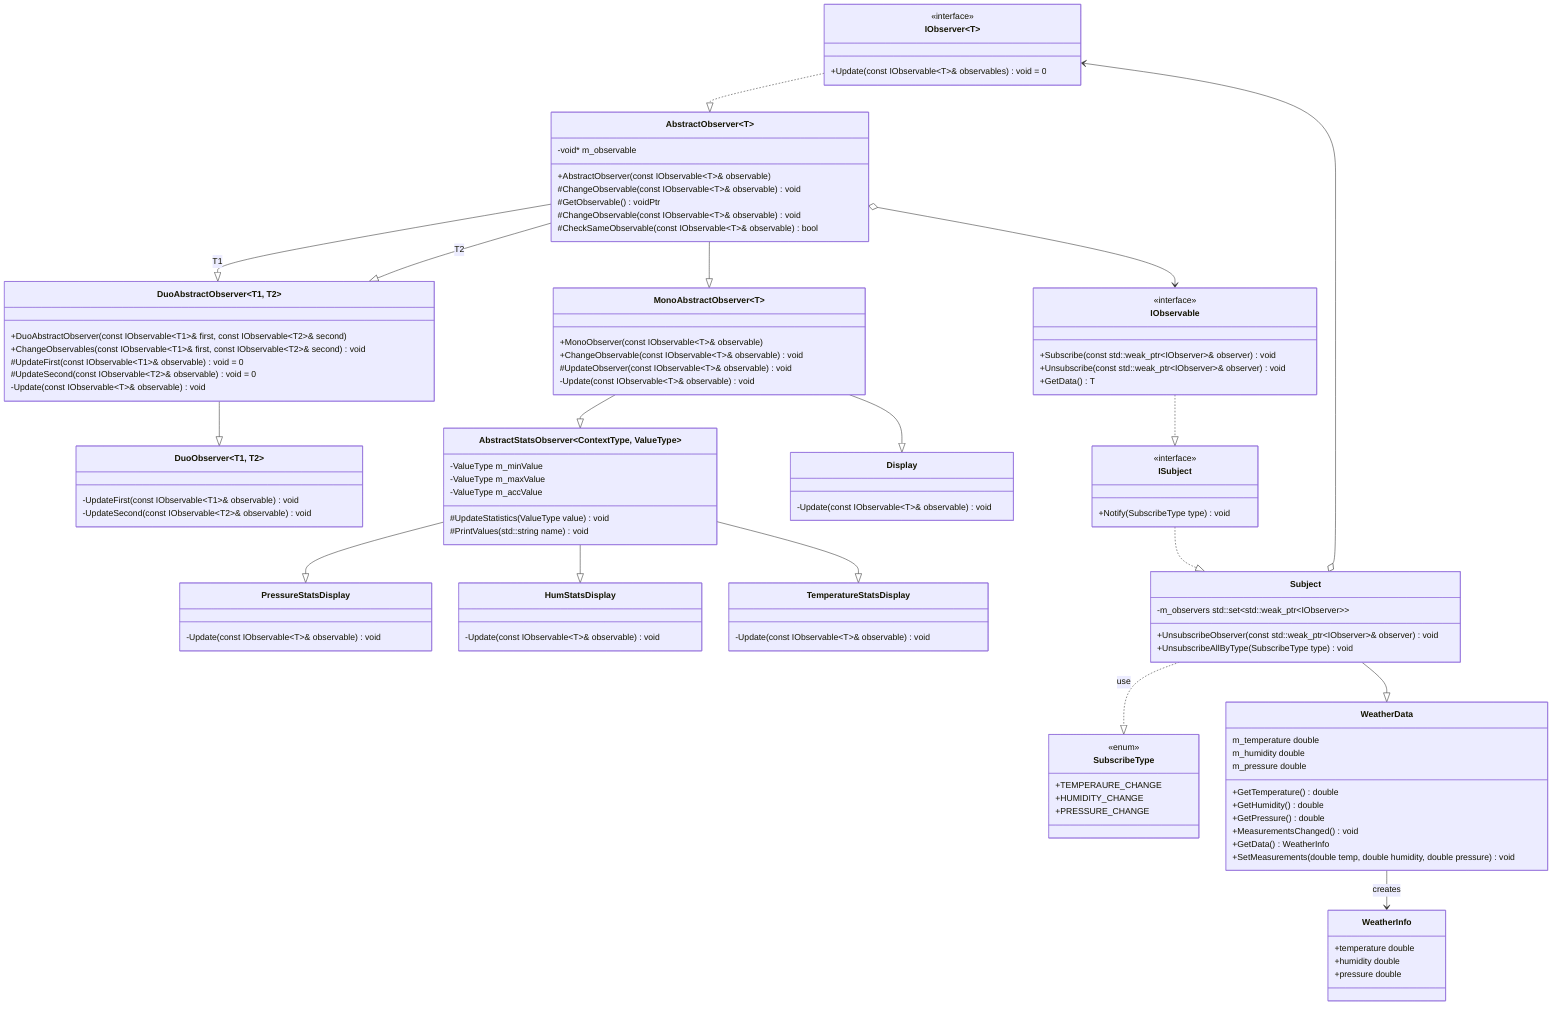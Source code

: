 classDiagram
  direction TB

  class SubscribeType {
    <<enum>>
    +TEMPERAURE_CHANGE
    +HUMIDITY_CHANGE
    +PRESSURE_CHANGE
  }

  class IObserver~T~ {
    <<interface>>
    +Update(const IObservable~T~& observables) void = 0
  }

  class AbstractObserver~T~ {
    +AbstractObserver(const IObservable~T~& observable)
    #ChangeObservable(const IObservable~T~& observable) void
    #GetObservable() voidPtr
    #ChangeObservable(const IObservable~T~& observable) void
    #CheckSameObservable(const IObservable~T~& observable) bool
    -void* m_observable
  }

  class MonoAbstractObserver~T~ {
    +MonoObserver(const IObservable~T~& observable)
    +ChangeObservable(const IObservable~T~& observable) void
    #UpdateObserver(const IObservable~T~& observable) void
    -Update(const IObservable~T~& observable) void
  }

  class DuoAbstractObserver~T1, T2~ {
    +DuoAbstractObserver(const IObservable~T1~& first, const IObservable~T2~& second)
    +ChangeObservables(const IObservable~T1~& first, const IObservable~T2~& second) void
    #UpdateFirst(const IObservable~T1~& observable) void = 0
    #UpdateSecond(const IObservable~T2~& observable) void = 0
    -Update(const IObservable~T~& observable) void
  }

  class DuoObserver~T1, T2~ {
    -UpdateFirst(const IObservable~T1~& observable) void
    -UpdateSecond(const IObservable~T2~& observable) void
  }

  class AbstractStatsObserver~ContextType, ValueType~ {
    #UpdateStatistics(ValueType value) void
    #PrintValues(std::string name) void
    -ValueType m_minValue
    -ValueType m_maxValue
    -ValueType m_accValue
  }

  class Display {
    -Update(const IObservable~T~& observable) void
  }

  class PressureStatsDisplay {
    -Update(const IObservable~T~& observable) void
  }
  class HumStatsDisplay {
    -Update(const IObservable~T~& observable) void
  }

  class TemperatureStatsDisplay {
    -Update(const IObservable~T~& observable) void
  }

  IObserver ..|> AbstractObserver
  AbstractObserver --|> MonoAbstractObserver
  AbstractObserver --|> DuoAbstractObserver : T1
  AbstractObserver --|> DuoAbstractObserver : T2
  MonoAbstractObserver --|> AbstractStatsObserver
  MonoAbstractObserver --|> Display
  DuoAbstractObserver --|> DuoObserver
  AbstractStatsObserver --|> PressureStatsDisplay
  AbstractStatsObserver --|> HumStatsDisplay
  AbstractStatsObserver --|> TemperatureStatsDisplay

  AbstractObserver o--> IObservable

  class IObservable {
    <<interface>>

    %% TODO: добавить поддержку типа
    +Subscribe(const std::weak_ptr~IObserver~& observer) void
    +Unsubscribe(const std::weak_ptr~IObserver~& observer) void
    +GetData() T
  }

  class ISubject {
    <<interface>>
    +Notify(SubscribeType type) void
  }

  class Subject {
    +UnsubscribeObserver(const std::weak_ptr~IObserver~& observer) void
    +UnsubscribeAllByType(SubscribeType type) void

    -m_observers std::set~std::weak_ptr~IObserver~~
  }

  class WeatherData {
    +GetTemperature() double
    +GetHumidity() double
    +GetPressure() double
    +MeasurementsChanged() void
    +GetData() WeatherInfo

    +SetMeasurements(double temp, double humidity, double pressure) void

    m_temperature double 
    m_humidity double 
    m_pressure double 
  }

  IObservable ..|> ISubject
  ISubject ..|> Subject
  Subject ..|> SubscribeType : use
  Subject --|> WeatherData

  Subject o--> IObserver
  WeatherData --> WeatherInfo : creates

  class WeatherInfo {
    +temperature double 
    +humidity double 
    +pressure double 
  }